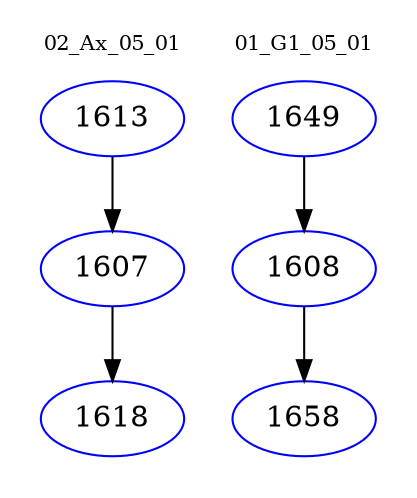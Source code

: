 digraph{
subgraph cluster_0 {
color = white
label = "02_Ax_05_01";
fontsize=10;
T0_1613 [label="1613", color="blue"]
T0_1613 -> T0_1607 [color="black"]
T0_1607 [label="1607", color="blue"]
T0_1607 -> T0_1618 [color="black"]
T0_1618 [label="1618", color="blue"]
}
subgraph cluster_1 {
color = white
label = "01_G1_05_01";
fontsize=10;
T1_1649 [label="1649", color="blue"]
T1_1649 -> T1_1608 [color="black"]
T1_1608 [label="1608", color="blue"]
T1_1608 -> T1_1658 [color="black"]
T1_1658 [label="1658", color="blue"]
}
}
